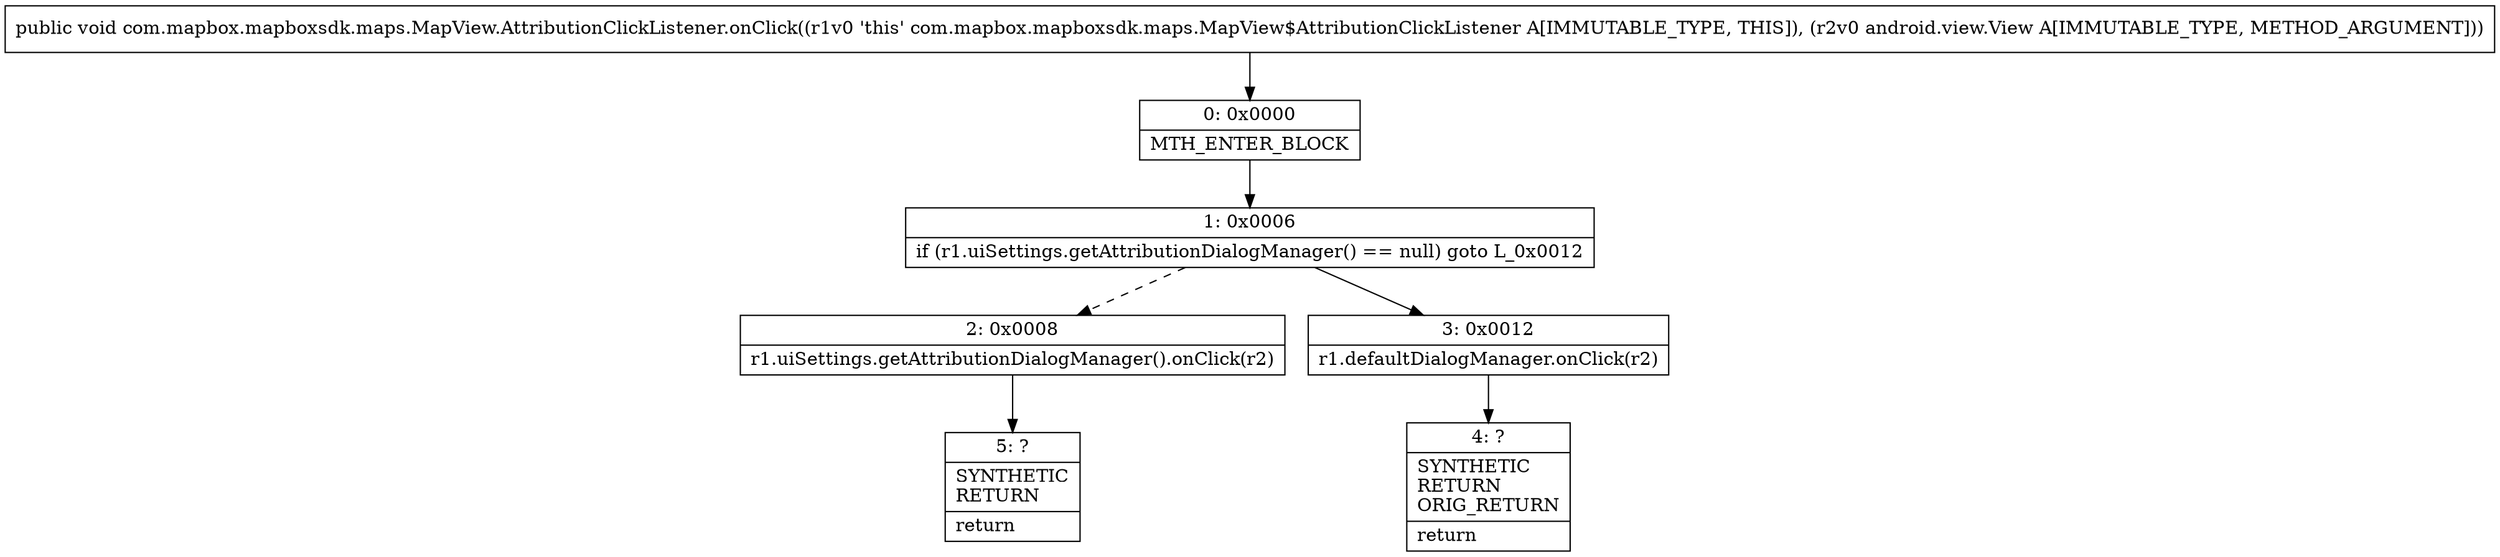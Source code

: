 digraph "CFG forcom.mapbox.mapboxsdk.maps.MapView.AttributionClickListener.onClick(Landroid\/view\/View;)V" {
Node_0 [shape=record,label="{0\:\ 0x0000|MTH_ENTER_BLOCK\l}"];
Node_1 [shape=record,label="{1\:\ 0x0006|if (r1.uiSettings.getAttributionDialogManager() == null) goto L_0x0012\l}"];
Node_2 [shape=record,label="{2\:\ 0x0008|r1.uiSettings.getAttributionDialogManager().onClick(r2)\l}"];
Node_3 [shape=record,label="{3\:\ 0x0012|r1.defaultDialogManager.onClick(r2)\l}"];
Node_4 [shape=record,label="{4\:\ ?|SYNTHETIC\lRETURN\lORIG_RETURN\l|return\l}"];
Node_5 [shape=record,label="{5\:\ ?|SYNTHETIC\lRETURN\l|return\l}"];
MethodNode[shape=record,label="{public void com.mapbox.mapboxsdk.maps.MapView.AttributionClickListener.onClick((r1v0 'this' com.mapbox.mapboxsdk.maps.MapView$AttributionClickListener A[IMMUTABLE_TYPE, THIS]), (r2v0 android.view.View A[IMMUTABLE_TYPE, METHOD_ARGUMENT])) }"];
MethodNode -> Node_0;
Node_0 -> Node_1;
Node_1 -> Node_2[style=dashed];
Node_1 -> Node_3;
Node_2 -> Node_5;
Node_3 -> Node_4;
}

